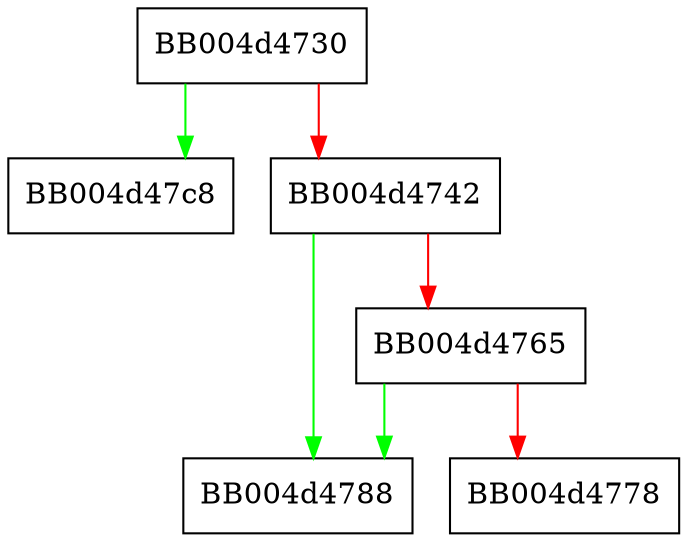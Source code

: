 digraph tls_construct_ctos_etm {
  node [shape="box"];
  graph [splines=ortho];
  BB004d4730 -> BB004d47c8 [color="green"];
  BB004d4730 -> BB004d4742 [color="red"];
  BB004d4742 -> BB004d4788 [color="green"];
  BB004d4742 -> BB004d4765 [color="red"];
  BB004d4765 -> BB004d4788 [color="green"];
  BB004d4765 -> BB004d4778 [color="red"];
}